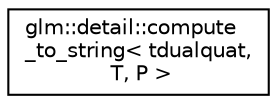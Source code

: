 digraph "Graphical Class Hierarchy"
{
 // LATEX_PDF_SIZE
  edge [fontname="Helvetica",fontsize="10",labelfontname="Helvetica",labelfontsize="10"];
  node [fontname="Helvetica",fontsize="10",shape=record];
  rankdir="LR";
  Node0 [label="glm::detail::compute\l_to_string\< tdualquat,\l T, P \>",height=0.2,width=0.4,color="black", fillcolor="white", style="filled",URL="$structglm_1_1detail_1_1compute__to__string_3_01tdualquat_00_01_t_00_01_p_01_4.html",tooltip=" "];
}
